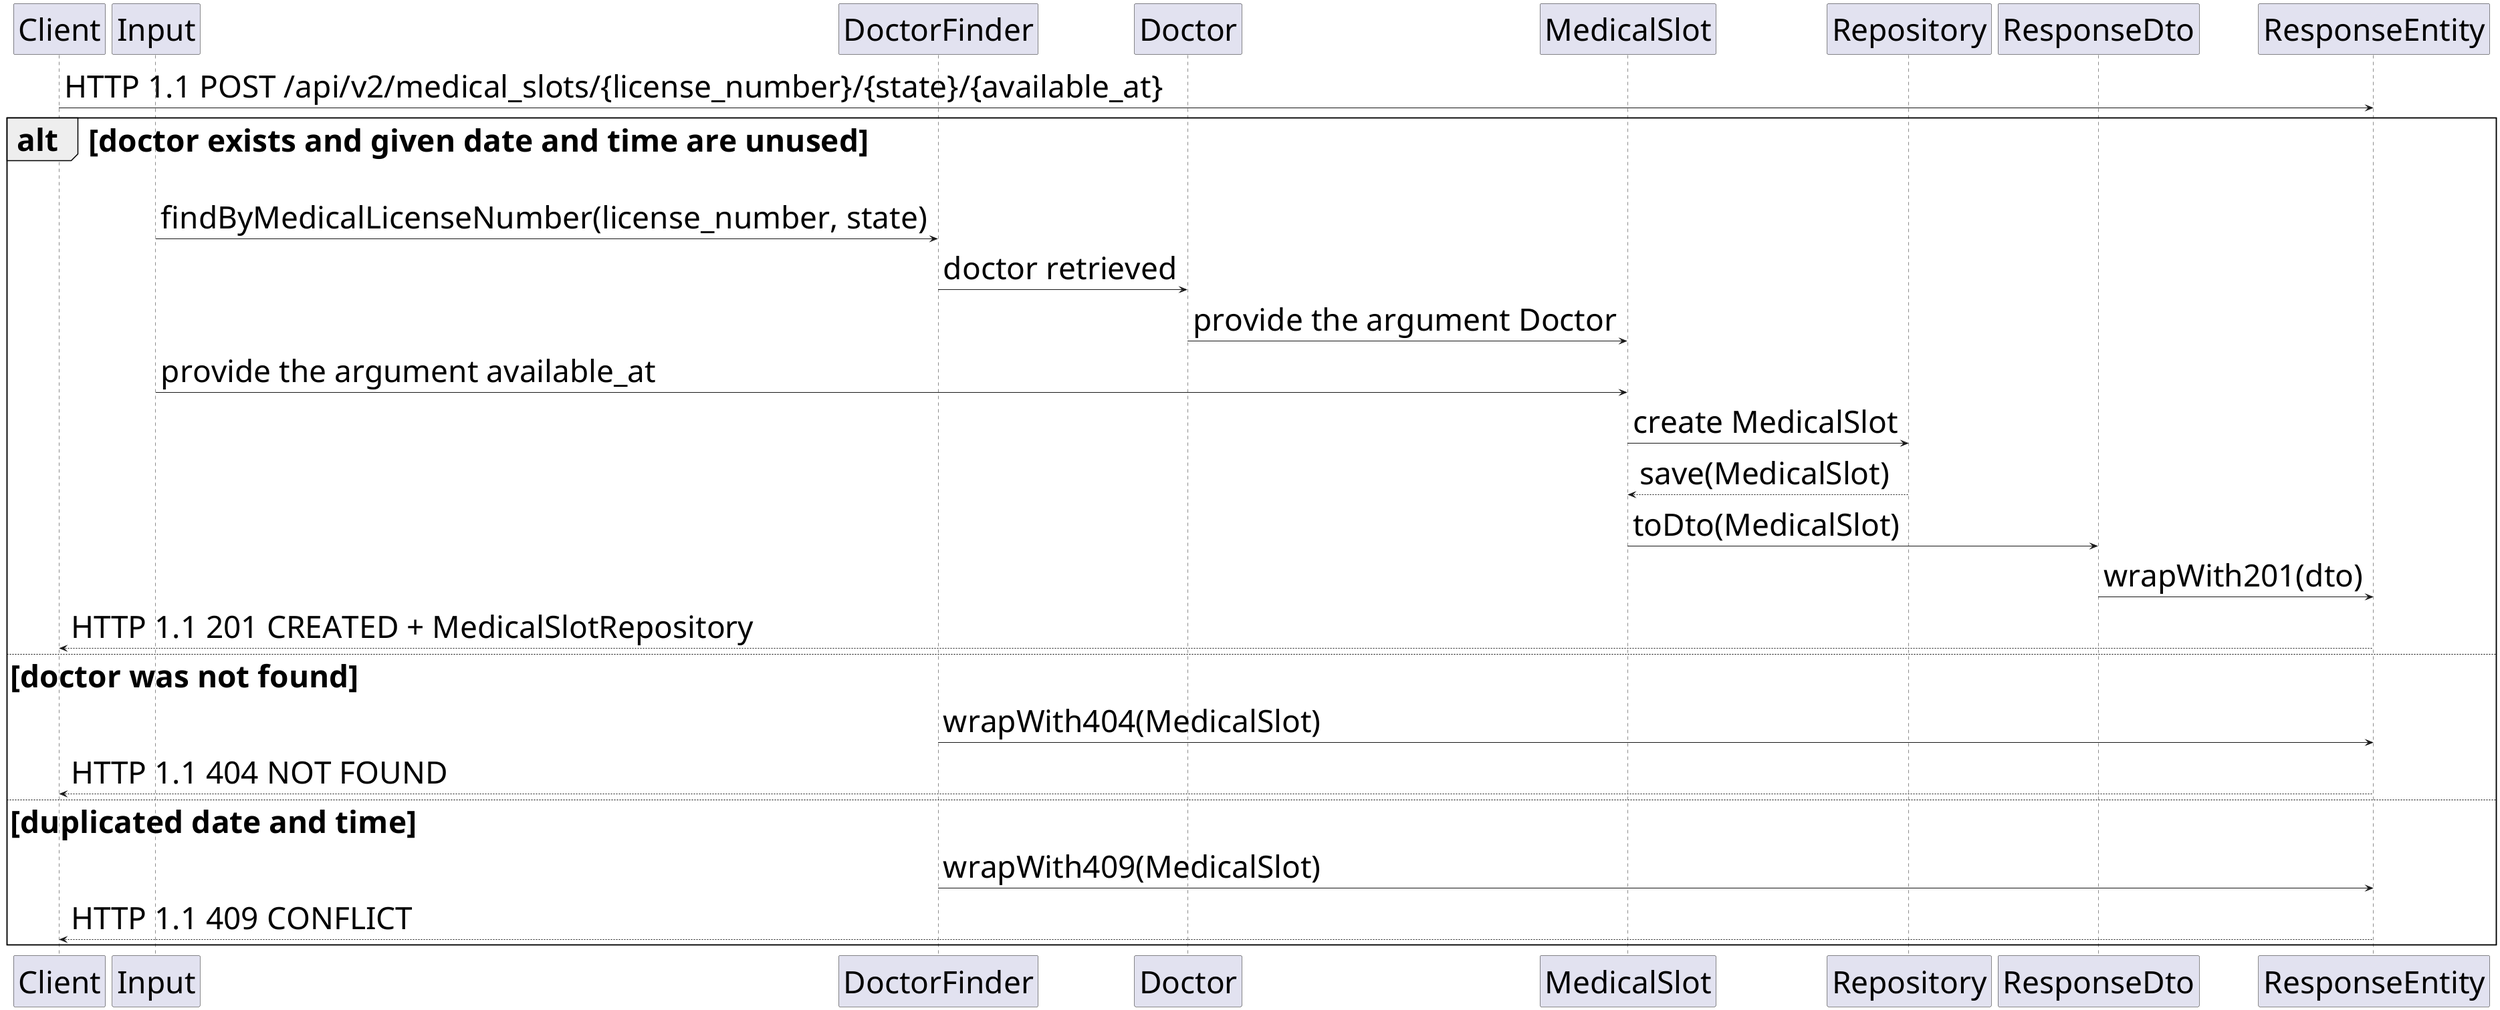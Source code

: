 @startuml

skinparam defaultFontSize 46

participant "Client"
participant "Input"
participant "DoctorFinder" as finder
participant "Doctor"
participant "MedicalSlot" as ms 
participant "Repository" as repository
participant "ResponseDto" as responseDto
participant "ResponseEntity"

Client -> ResponseEntity: HTTP 1.1 POST /api/v2/medical_slots/{license_number}/{state}/{available_at}

alt doctor exists and given date and time are unused

Input -> finder: findByMedicalLicenseNumber(license_number, state)

finder -> Doctor: doctor retrieved

Doctor -> ms: provide the argument Doctor

Input -> ms: provide the argument available_at

ms -> repository: create MedicalSlot

ms <-- repository: save(MedicalSlot)

ms -> responseDto: toDto(MedicalSlot)

responseDto -> ResponseEntity: wrapWith201(dto)

Client <-- ResponseEntity: HTTP 1.1 201 CREATED + MedicalSlotRepository

else doctor was not found

finder -> ResponseEntity: wrapWith404(MedicalSlot)

Client <-- ResponseEntity: HTTP 1.1 404 NOT FOUND

else duplicated date and time

finder -> ResponseEntity: wrapWith409(MedicalSlot)

Client <-- ResponseEntity: HTTP 1.1 409 CONFLICT

end

@enduml
